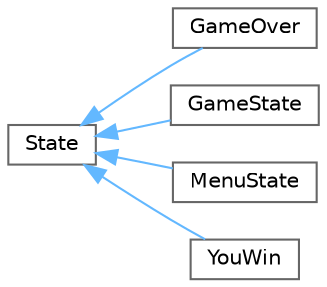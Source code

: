 digraph "Graphical Class Hierarchy"
{
 // LATEX_PDF_SIZE
  bgcolor="transparent";
  edge [fontname=Helvetica,fontsize=10,labelfontname=Helvetica,labelfontsize=10];
  node [fontname=Helvetica,fontsize=10,shape=box,height=0.2,width=0.4];
  rankdir="LR";
  Node0 [id="Node000000",label="State",height=0.2,width=0.4,color="grey40", fillcolor="white", style="filled",URL="$classState.html",tooltip="En abstrakt basklass för olika spel-tillstånd."];
  Node0 -> Node1 [id="edge12_Node000000_Node000001",dir="back",color="steelblue1",style="solid",tooltip=" "];
  Node1 [id="Node000001",label="GameOver",height=0.2,width=0.4,color="grey40", fillcolor="white", style="filled",URL="$classGameOver.html",tooltip="Representerar spelets Game Over-tillstånd."];
  Node0 -> Node2 [id="edge13_Node000000_Node000002",dir="back",color="steelblue1",style="solid",tooltip=" "];
  Node2 [id="Node000002",label="GameState",height=0.2,width=0.4,color="grey40", fillcolor="white", style="filled",URL="$classGameState.html",tooltip="Representerar huvudspelets tillstånd där spelets logik hanteras."];
  Node0 -> Node3 [id="edge14_Node000000_Node000003",dir="back",color="steelblue1",style="solid",tooltip=" "];
  Node3 [id="Node000003",label="MenuState",height=0.2,width=0.4,color="grey40", fillcolor="white", style="filled",URL="$classMenuState.html",tooltip="Representerar meny-tillståndet i spelet."];
  Node0 -> Node4 [id="edge15_Node000000_Node000004",dir="back",color="steelblue1",style="solid",tooltip=" "];
  Node4 [id="Node000004",label="YouWin",height=0.2,width=0.4,color="grey40", fillcolor="white", style="filled",URL="$classYouWin.html",tooltip="Representerar spelets Game Over-tillstånd."];
}
